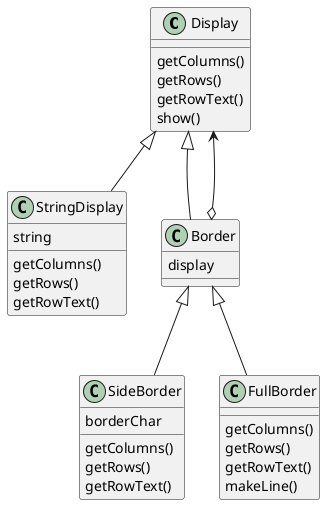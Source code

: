 @startuml

class Display {
    getColumns()
    getRows()
    getRowText()
    show()
}

class StringDisplay{
    string 
    getColumns()
    getRows()
    getRowText()
}

Border : display

class SideBorder{
    borderChar
    getColumns()
    getRows()
    getRowText()
}

class FullBorder{
    getColumns()
    getRows()
    getRowText()
    makeLine()
}

Display <|-- StringDisplay 
Display <|-- Border
Border <|-- SideBorder
Border <|-- FullBorder
Border o--> Display

@enduml


